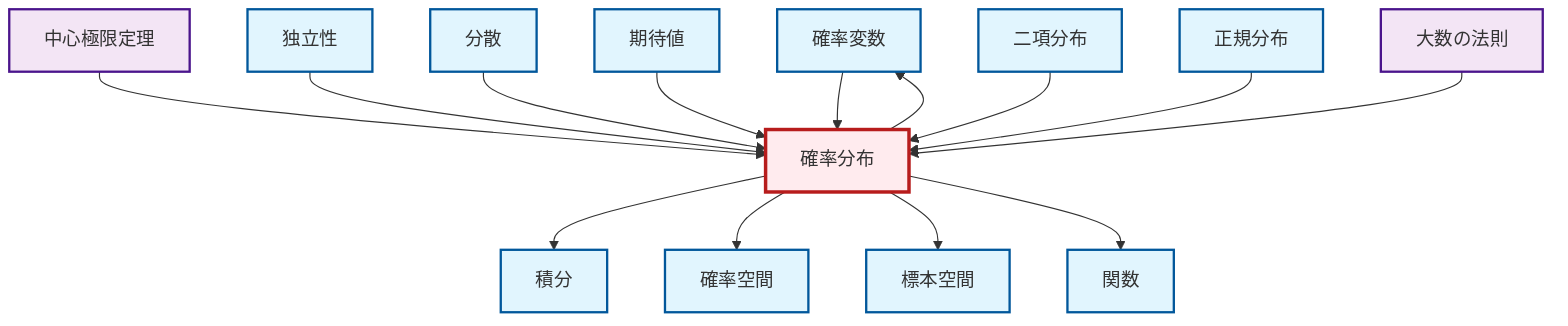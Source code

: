 graph TD
    classDef definition fill:#e1f5fe,stroke:#01579b,stroke-width:2px
    classDef theorem fill:#f3e5f5,stroke:#4a148c,stroke-width:2px
    classDef axiom fill:#fff3e0,stroke:#e65100,stroke-width:2px
    classDef example fill:#e8f5e9,stroke:#1b5e20,stroke-width:2px
    classDef current fill:#ffebee,stroke:#b71c1c,stroke-width:3px
    def-function["関数"]:::definition
    def-random-variable["確率変数"]:::definition
    def-integral["積分"]:::definition
    thm-central-limit["中心極限定理"]:::theorem
    def-normal-distribution["正規分布"]:::definition
    def-independence["独立性"]:::definition
    def-probability-space["確率空間"]:::definition
    def-probability-distribution["確率分布"]:::definition
    def-expectation["期待値"]:::definition
    thm-law-of-large-numbers["大数の法則"]:::theorem
    def-sample-space["標本空間"]:::definition
    def-binomial-distribution["二項分布"]:::definition
    def-variance["分散"]:::definition
    thm-central-limit --> def-probability-distribution
    def-probability-distribution --> def-integral
    def-independence --> def-probability-distribution
    def-probability-distribution --> def-probability-space
    def-random-variable --> def-probability-distribution
    def-variance --> def-probability-distribution
    def-probability-distribution --> def-sample-space
    def-expectation --> def-probability-distribution
    def-binomial-distribution --> def-probability-distribution
    def-normal-distribution --> def-probability-distribution
    def-probability-distribution --> def-random-variable
    thm-law-of-large-numbers --> def-probability-distribution
    def-probability-distribution --> def-function
    class def-probability-distribution current